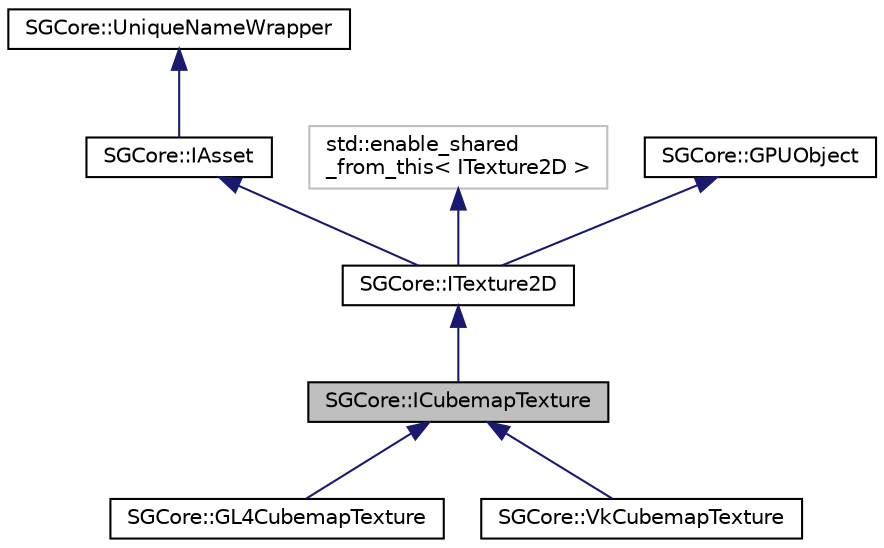 digraph "SGCore::ICubemapTexture"
{
 // LATEX_PDF_SIZE
  edge [fontname="Helvetica",fontsize="10",labelfontname="Helvetica",labelfontsize="10"];
  node [fontname="Helvetica",fontsize="10",shape=record];
  Node1 [label="SGCore::ICubemapTexture",height=0.2,width=0.4,color="black", fillcolor="grey75", style="filled", fontcolor="black",tooltip=" "];
  Node2 -> Node1 [dir="back",color="midnightblue",fontsize="10",style="solid"];
  Node2 [label="SGCore::ITexture2D",height=0.2,width=0.4,color="black", fillcolor="white", style="filled",URL="$classSGCore_1_1ITexture2D.html",tooltip=" "];
  Node3 -> Node2 [dir="back",color="midnightblue",fontsize="10",style="solid"];
  Node3 [label="SGCore::IAsset",height=0.2,width=0.4,color="black", fillcolor="white", style="filled",URL="$classSGCore_1_1IAsset.html",tooltip=" "];
  Node4 -> Node3 [dir="back",color="midnightblue",fontsize="10",style="solid"];
  Node4 [label="SGCore::UniqueNameWrapper",height=0.2,width=0.4,color="black", fillcolor="white", style="filled",URL="$classSGCore_1_1UniqueNameWrapper.html",tooltip=" "];
  Node5 -> Node2 [dir="back",color="midnightblue",fontsize="10",style="solid"];
  Node5 [label="std::enable_shared\l_from_this\< ITexture2D \>",height=0.2,width=0.4,color="grey75", fillcolor="white", style="filled",tooltip=" "];
  Node6 -> Node2 [dir="back",color="midnightblue",fontsize="10",style="solid"];
  Node6 [label="SGCore::GPUObject",height=0.2,width=0.4,color="black", fillcolor="white", style="filled",URL="$structSGCore_1_1GPUObject.html",tooltip=" "];
  Node1 -> Node7 [dir="back",color="midnightblue",fontsize="10",style="solid"];
  Node7 [label="SGCore::GL4CubemapTexture",height=0.2,width=0.4,color="black", fillcolor="white", style="filled",URL="$classSGCore_1_1GL4CubemapTexture.html",tooltip=" "];
  Node1 -> Node8 [dir="back",color="midnightblue",fontsize="10",style="solid"];
  Node8 [label="SGCore::VkCubemapTexture",height=0.2,width=0.4,color="black", fillcolor="white", style="filled",URL="$classSGCore_1_1VkCubemapTexture.html",tooltip=" "];
}
